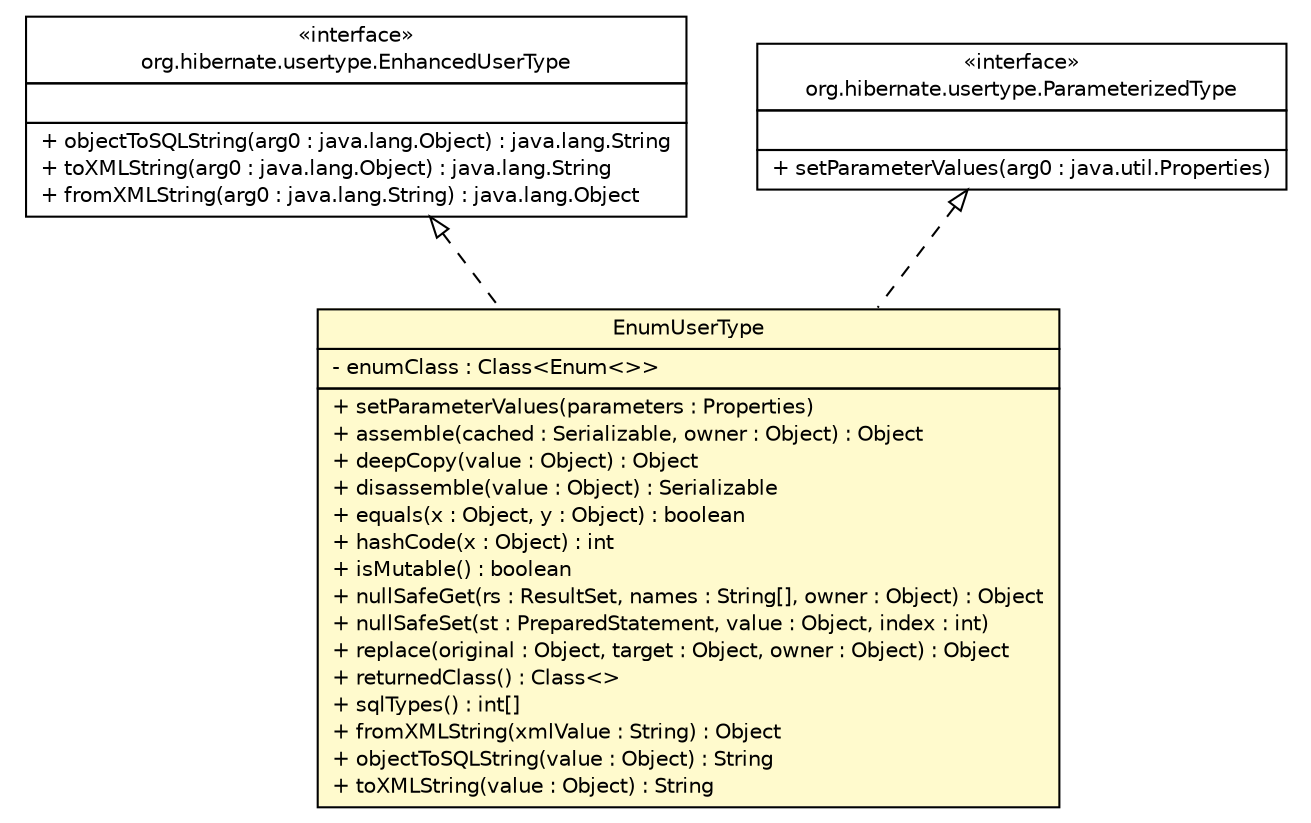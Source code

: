 #!/usr/local/bin/dot
#
# Class diagram 
# Generated by UmlGraph version 4.8 (http://www.spinellis.gr/sw/umlgraph)
#

digraph G {
	edge [fontname="Helvetica",fontsize=10,labelfontname="Helvetica",labelfontsize=10];
	node [fontname="Helvetica",fontsize=10,shape=plaintext];
	// gov.nih.nci.ncia.util.EnumUserType
	c63877 [label=<<table border="0" cellborder="1" cellspacing="0" cellpadding="2" port="p" bgcolor="lemonChiffon" href="./EnumUserType.html">
		<tr><td><table border="0" cellspacing="0" cellpadding="1">
			<tr><td> EnumUserType </td></tr>
		</table></td></tr>
		<tr><td><table border="0" cellspacing="0" cellpadding="1">
			<tr><td align="left"> - enumClass : Class&lt;Enum&lt;&gt;&gt; </td></tr>
		</table></td></tr>
		<tr><td><table border="0" cellspacing="0" cellpadding="1">
			<tr><td align="left"> + setParameterValues(parameters : Properties) </td></tr>
			<tr><td align="left"> + assemble(cached : Serializable, owner : Object) : Object </td></tr>
			<tr><td align="left"> + deepCopy(value : Object) : Object </td></tr>
			<tr><td align="left"> + disassemble(value : Object) : Serializable </td></tr>
			<tr><td align="left"> + equals(x : Object, y : Object) : boolean </td></tr>
			<tr><td align="left"> + hashCode(x : Object) : int </td></tr>
			<tr><td align="left"> + isMutable() : boolean </td></tr>
			<tr><td align="left"> + nullSafeGet(rs : ResultSet, names : String[], owner : Object) : Object </td></tr>
			<tr><td align="left"> + nullSafeSet(st : PreparedStatement, value : Object, index : int) </td></tr>
			<tr><td align="left"> + replace(original : Object, target : Object, owner : Object) : Object </td></tr>
			<tr><td align="left"> + returnedClass() : Class&lt;&gt; </td></tr>
			<tr><td align="left"> + sqlTypes() : int[] </td></tr>
			<tr><td align="left"> + fromXMLString(xmlValue : String) : Object </td></tr>
			<tr><td align="left"> + objectToSQLString(value : Object) : String </td></tr>
			<tr><td align="left"> + toXMLString(value : Object) : String </td></tr>
		</table></td></tr>
		</table>>, fontname="Helvetica", fontcolor="black", fontsize=10.0];
	//gov.nih.nci.ncia.util.EnumUserType implements org.hibernate.usertype.EnhancedUserType
	c63905:p -> c63877:p [dir=back,arrowtail=empty,style=dashed];
	//gov.nih.nci.ncia.util.EnumUserType implements org.hibernate.usertype.ParameterizedType
	c63906:p -> c63877:p [dir=back,arrowtail=empty,style=dashed];
	// org.hibernate.usertype.ParameterizedType
	c63906 [label=<<table border="0" cellborder="1" cellspacing="0" cellpadding="2" port="p" href="http://java.sun.com/j2se/1.4.2/docs/api/org/hibernate/usertype/ParameterizedType.html">
		<tr><td><table border="0" cellspacing="0" cellpadding="1">
			<tr><td> &laquo;interface&raquo; </td></tr>
			<tr><td> org.hibernate.usertype.ParameterizedType </td></tr>
		</table></td></tr>
		<tr><td><table border="0" cellspacing="0" cellpadding="1">
			<tr><td align="left">  </td></tr>
		</table></td></tr>
		<tr><td><table border="0" cellspacing="0" cellpadding="1">
			<tr><td align="left"> + setParameterValues(arg0 : java.util.Properties) </td></tr>
		</table></td></tr>
		</table>>, fontname="Helvetica", fontcolor="black", fontsize=10.0];
	// org.hibernate.usertype.EnhancedUserType
	c63905 [label=<<table border="0" cellborder="1" cellspacing="0" cellpadding="2" port="p" href="http://java.sun.com/j2se/1.4.2/docs/api/org/hibernate/usertype/EnhancedUserType.html">
		<tr><td><table border="0" cellspacing="0" cellpadding="1">
			<tr><td> &laquo;interface&raquo; </td></tr>
			<tr><td> org.hibernate.usertype.EnhancedUserType </td></tr>
		</table></td></tr>
		<tr><td><table border="0" cellspacing="0" cellpadding="1">
			<tr><td align="left">  </td></tr>
		</table></td></tr>
		<tr><td><table border="0" cellspacing="0" cellpadding="1">
			<tr><td align="left"> + objectToSQLString(arg0 : java.lang.Object) : java.lang.String </td></tr>
			<tr><td align="left"> + toXMLString(arg0 : java.lang.Object) : java.lang.String </td></tr>
			<tr><td align="left"> + fromXMLString(arg0 : java.lang.String) : java.lang.Object </td></tr>
		</table></td></tr>
		</table>>, fontname="Helvetica", fontcolor="black", fontsize=10.0];
}

